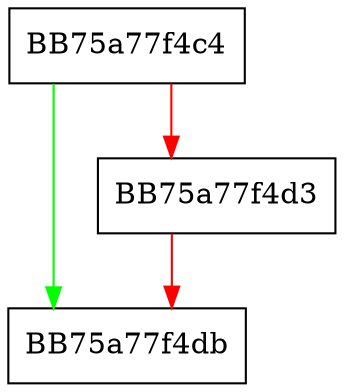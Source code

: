 digraph __std_exception_destroy {
  node [shape="box"];
  graph [splines=ortho];
  BB75a77f4c4 -> BB75a77f4db [color="green"];
  BB75a77f4c4 -> BB75a77f4d3 [color="red"];
  BB75a77f4d3 -> BB75a77f4db [color="red"];
}